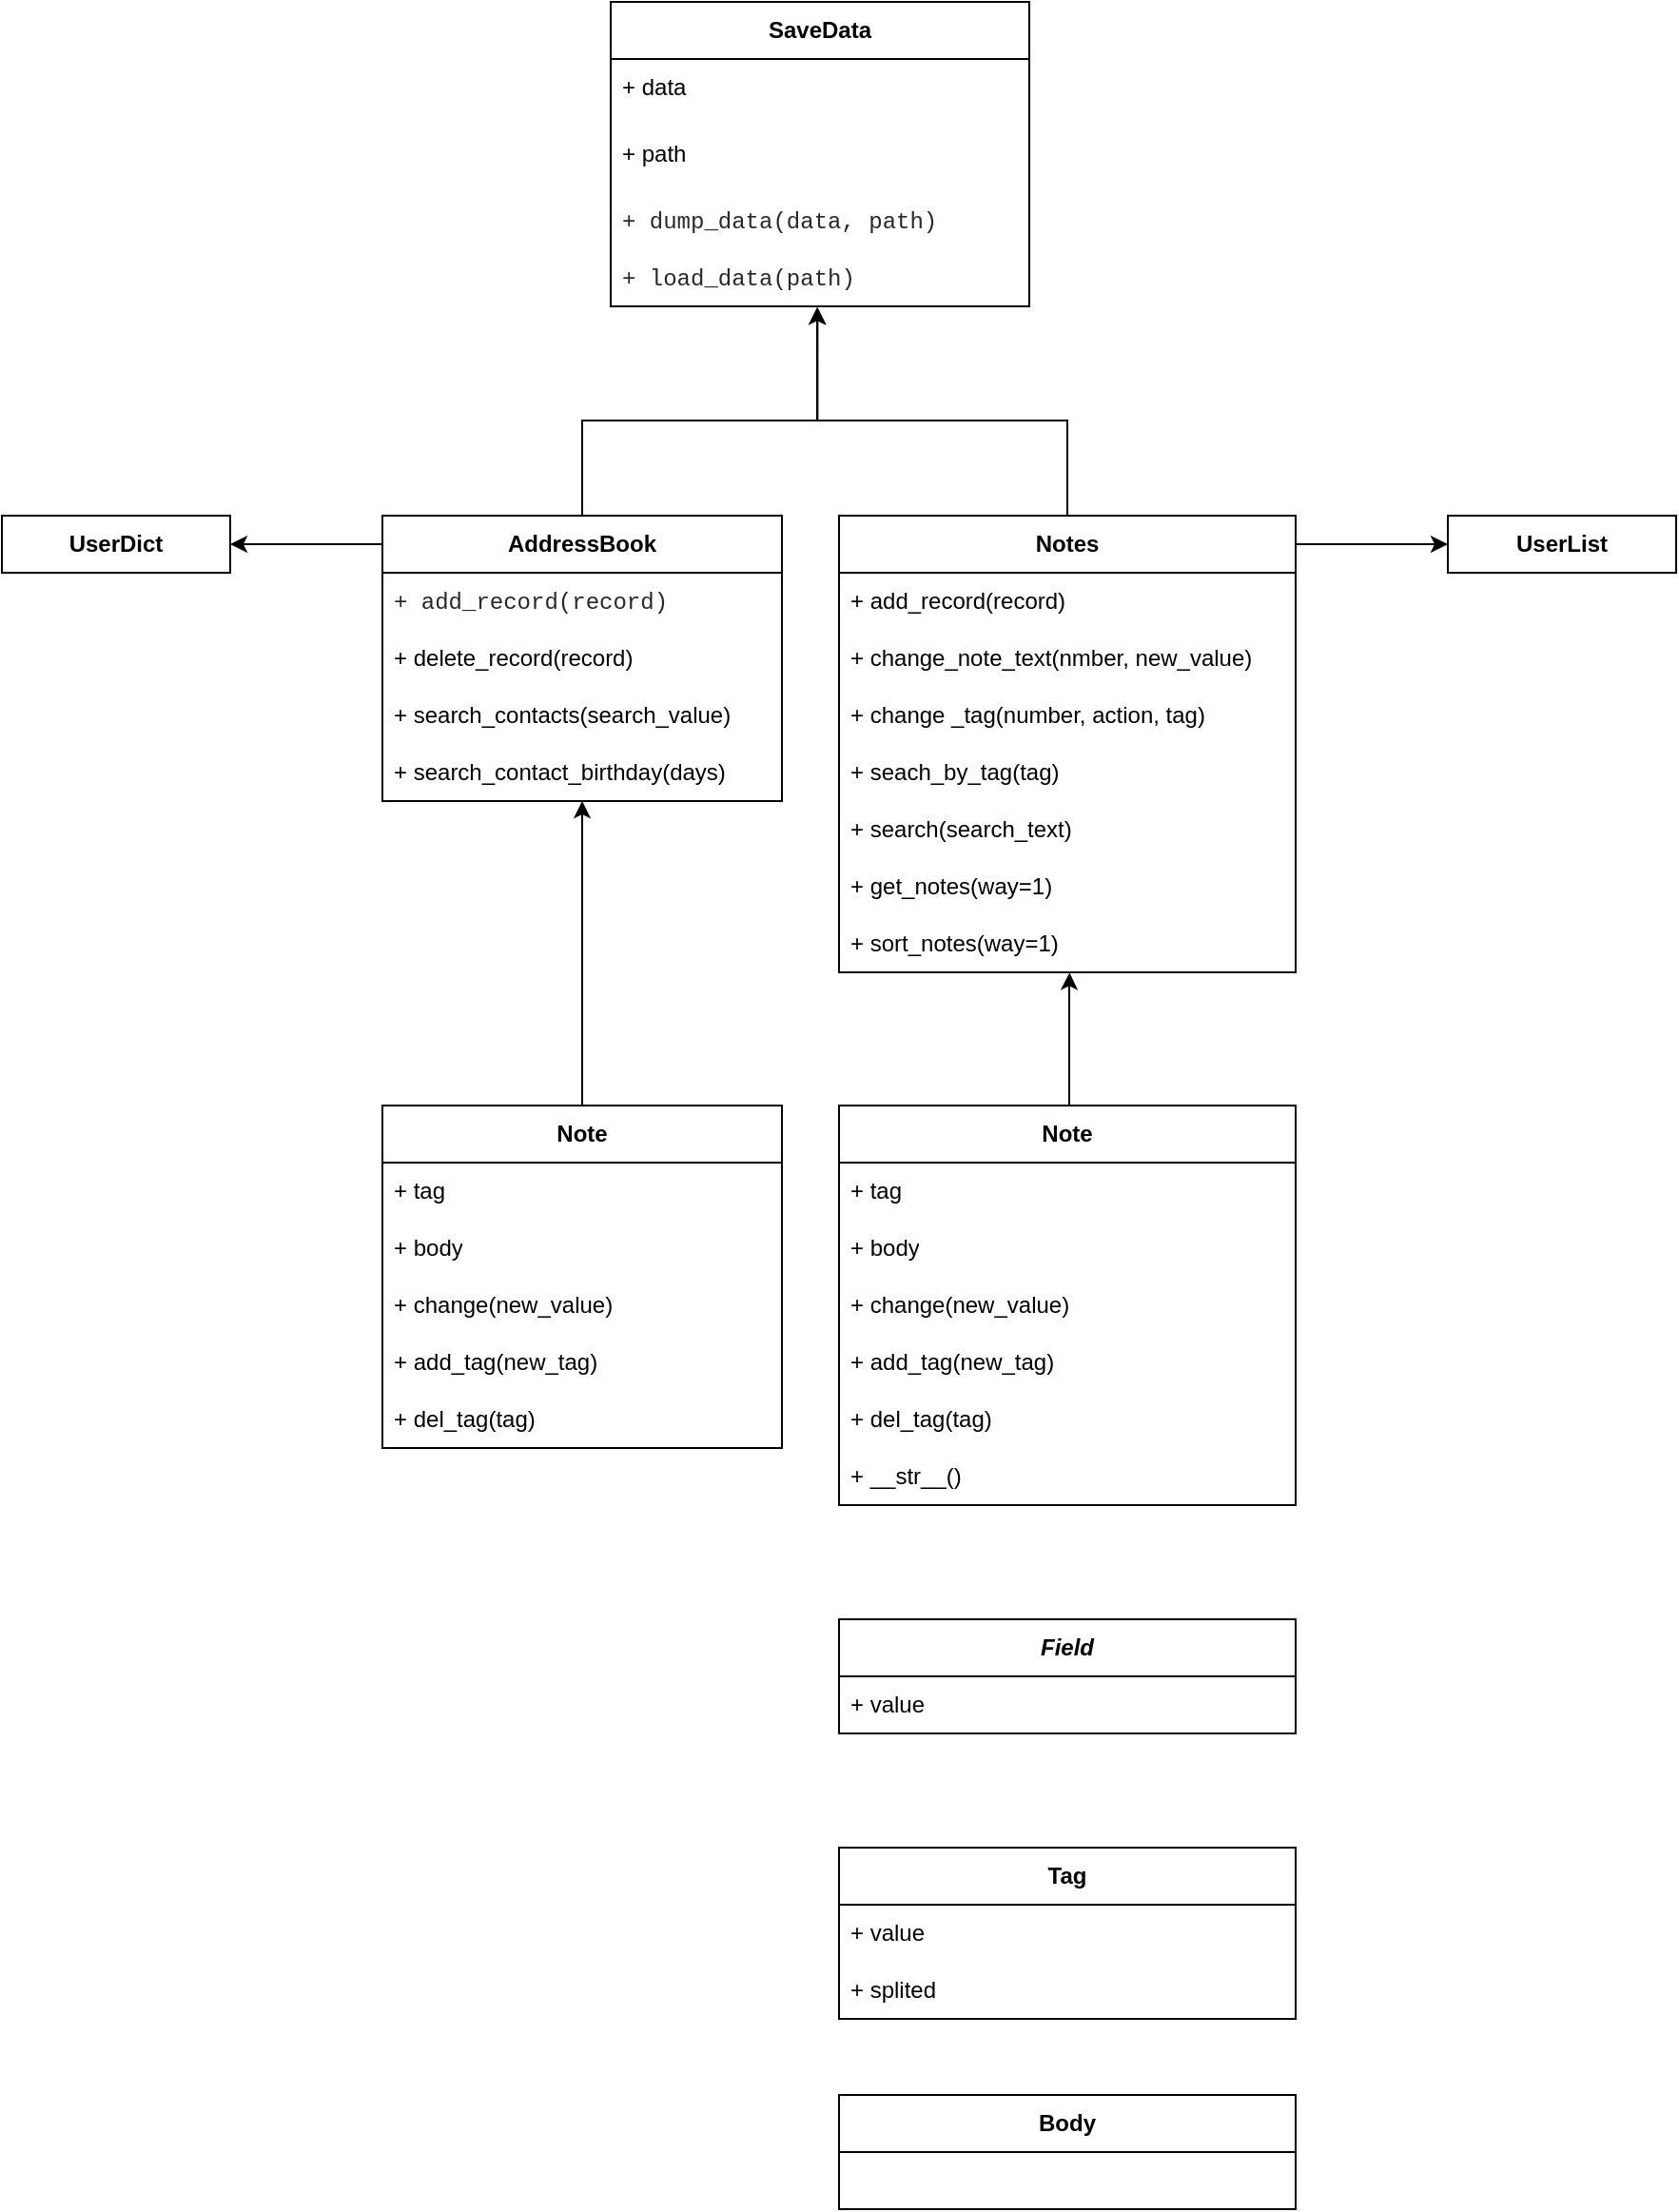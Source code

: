 <mxfile version="20.8.5" type="github">
  <diagram id="C5RBs43oDa-KdzZeNtuy" name="Page-1">
    <mxGraphModel dx="1035" dy="1705" grid="1" gridSize="10" guides="1" tooltips="1" connect="1" arrows="1" fold="1" page="1" pageScale="1" pageWidth="827" pageHeight="1169" math="0" shadow="0">
      <root>
        <mxCell id="WIyWlLk6GJQsqaUBKTNV-0" />
        <mxCell id="WIyWlLk6GJQsqaUBKTNV-1" parent="WIyWlLk6GJQsqaUBKTNV-0" />
        <mxCell id="de7m-z70HbMSXaxPHgT2-0" value="&lt;b&gt;UserDict&lt;/b&gt;" style="rounded=0;whiteSpace=wrap;html=1;" vertex="1" parent="WIyWlLk6GJQsqaUBKTNV-1">
          <mxGeometry x="10" y="210" width="120" height="30" as="geometry" />
        </mxCell>
        <mxCell id="de7m-z70HbMSXaxPHgT2-1" style="edgeStyle=orthogonalEdgeStyle;rounded=0;orthogonalLoop=1;jettySize=auto;html=1;exitX=0.5;exitY=1;exitDx=0;exitDy=0;" edge="1" parent="WIyWlLk6GJQsqaUBKTNV-1" source="de7m-z70HbMSXaxPHgT2-0" target="de7m-z70HbMSXaxPHgT2-0">
          <mxGeometry relative="1" as="geometry" />
        </mxCell>
        <mxCell id="de7m-z70HbMSXaxPHgT2-3" style="edgeStyle=orthogonalEdgeStyle;rounded=0;orthogonalLoop=1;jettySize=auto;html=1;exitX=0.5;exitY=1;exitDx=0;exitDy=0;" edge="1" parent="WIyWlLk6GJQsqaUBKTNV-1" source="de7m-z70HbMSXaxPHgT2-0" target="de7m-z70HbMSXaxPHgT2-0">
          <mxGeometry relative="1" as="geometry" />
        </mxCell>
        <mxCell id="de7m-z70HbMSXaxPHgT2-10" value="&lt;b&gt;UserList&lt;/b&gt;" style="rounded=0;whiteSpace=wrap;html=1;" vertex="1" parent="WIyWlLk6GJQsqaUBKTNV-1">
          <mxGeometry x="770" y="210" width="120" height="30" as="geometry" />
        </mxCell>
        <mxCell id="de7m-z70HbMSXaxPHgT2-33" style="edgeStyle=orthogonalEdgeStyle;rounded=0;orthogonalLoop=1;jettySize=auto;html=1;entryX=0.493;entryY=1.022;entryDx=0;entryDy=0;entryPerimeter=0;strokeColor=default;" edge="1" parent="WIyWlLk6GJQsqaUBKTNV-1" source="de7m-z70HbMSXaxPHgT2-12" target="de7m-z70HbMSXaxPHgT2-24">
          <mxGeometry relative="1" as="geometry">
            <Array as="points">
              <mxPoint x="315" y="160" />
              <mxPoint x="439" y="160" />
            </Array>
          </mxGeometry>
        </mxCell>
        <mxCell id="de7m-z70HbMSXaxPHgT2-35" style="edgeStyle=orthogonalEdgeStyle;rounded=0;orthogonalLoop=1;jettySize=auto;html=1;entryX=1;entryY=0.5;entryDx=0;entryDy=0;strokeColor=default;" edge="1" parent="WIyWlLk6GJQsqaUBKTNV-1" source="de7m-z70HbMSXaxPHgT2-12" target="de7m-z70HbMSXaxPHgT2-0">
          <mxGeometry relative="1" as="geometry">
            <Array as="points">
              <mxPoint x="150" y="225" />
              <mxPoint x="150" y="225" />
            </Array>
          </mxGeometry>
        </mxCell>
        <mxCell id="de7m-z70HbMSXaxPHgT2-12" value="&lt;b&gt;AddressBook&lt;/b&gt;" style="swimlane;fontStyle=0;childLayout=stackLayout;horizontal=1;startSize=30;horizontalStack=0;resizeParent=1;resizeParentMax=0;resizeLast=0;collapsible=1;marginBottom=0;whiteSpace=wrap;html=1;" vertex="1" parent="WIyWlLk6GJQsqaUBKTNV-1">
          <mxGeometry x="210" y="210" width="210" height="150" as="geometry" />
        </mxCell>
        <mxCell id="de7m-z70HbMSXaxPHgT2-13" value="&lt;font face=&quot;ui-monospace, SFMono-Regular, SF Mono, Menlo, Consolas, Liberation Mono, monospace&quot; color=&quot;#24292f&quot;&gt;&lt;span style=&quot;background-color: rgb(255, 255, 255);&quot;&gt;+ add_record(record)&lt;/span&gt;&lt;/font&gt;" style="text;strokeColor=none;fillColor=none;align=left;verticalAlign=middle;spacingLeft=4;spacingRight=4;overflow=hidden;points=[[0,0.5],[1,0.5]];portConstraint=eastwest;rotatable=0;whiteSpace=wrap;html=1;" vertex="1" parent="de7m-z70HbMSXaxPHgT2-12">
          <mxGeometry y="30" width="210" height="30" as="geometry" />
        </mxCell>
        <mxCell id="de7m-z70HbMSXaxPHgT2-27" value="+ delete_record(record)" style="text;strokeColor=none;fillColor=none;align=left;verticalAlign=middle;spacingLeft=4;spacingRight=4;overflow=hidden;points=[[0,0.5],[1,0.5]];portConstraint=eastwest;rotatable=0;whiteSpace=wrap;html=1;" vertex="1" parent="de7m-z70HbMSXaxPHgT2-12">
          <mxGeometry y="60" width="210" height="30" as="geometry" />
        </mxCell>
        <mxCell id="de7m-z70HbMSXaxPHgT2-14" value="+ search_contacts(search_value)" style="text;strokeColor=none;fillColor=none;align=left;verticalAlign=middle;spacingLeft=4;spacingRight=4;overflow=hidden;points=[[0,0.5],[1,0.5]];portConstraint=eastwest;rotatable=0;whiteSpace=wrap;html=1;" vertex="1" parent="de7m-z70HbMSXaxPHgT2-12">
          <mxGeometry y="90" width="210" height="30" as="geometry" />
        </mxCell>
        <mxCell id="de7m-z70HbMSXaxPHgT2-15" value="+ search_contact_birthday(days)" style="text;strokeColor=none;fillColor=none;align=left;verticalAlign=middle;spacingLeft=4;spacingRight=4;overflow=hidden;points=[[0,0.5],[1,0.5]];portConstraint=eastwest;rotatable=0;whiteSpace=wrap;html=1;" vertex="1" parent="de7m-z70HbMSXaxPHgT2-12">
          <mxGeometry y="120" width="210" height="30" as="geometry" />
        </mxCell>
        <mxCell id="de7m-z70HbMSXaxPHgT2-34" style="edgeStyle=orthogonalEdgeStyle;rounded=0;orthogonalLoop=1;jettySize=auto;html=1;strokeColor=default;entryX=0.494;entryY=1.013;entryDx=0;entryDy=0;entryPerimeter=0;" edge="1" parent="WIyWlLk6GJQsqaUBKTNV-1" source="de7m-z70HbMSXaxPHgT2-16" target="de7m-z70HbMSXaxPHgT2-24">
          <mxGeometry relative="1" as="geometry">
            <mxPoint x="460" y="140" as="targetPoint" />
            <Array as="points">
              <mxPoint x="570" y="160" />
              <mxPoint x="439" y="160" />
            </Array>
          </mxGeometry>
        </mxCell>
        <mxCell id="de7m-z70HbMSXaxPHgT2-36" style="edgeStyle=orthogonalEdgeStyle;rounded=0;orthogonalLoop=1;jettySize=auto;html=1;entryX=0;entryY=0.5;entryDx=0;entryDy=0;strokeColor=default;" edge="1" parent="WIyWlLk6GJQsqaUBKTNV-1" source="de7m-z70HbMSXaxPHgT2-16" target="de7m-z70HbMSXaxPHgT2-10">
          <mxGeometry relative="1" as="geometry">
            <Array as="points">
              <mxPoint x="750" y="225" />
              <mxPoint x="750" y="225" />
            </Array>
          </mxGeometry>
        </mxCell>
        <mxCell id="de7m-z70HbMSXaxPHgT2-16" value="&lt;b&gt;Notes&lt;/b&gt;" style="swimlane;fontStyle=0;childLayout=stackLayout;horizontal=1;startSize=30;horizontalStack=0;resizeParent=1;resizeParentMax=0;resizeLast=0;collapsible=1;marginBottom=0;whiteSpace=wrap;html=1;" vertex="1" parent="WIyWlLk6GJQsqaUBKTNV-1">
          <mxGeometry x="450" y="210" width="240" height="240" as="geometry" />
        </mxCell>
        <mxCell id="de7m-z70HbMSXaxPHgT2-17" value="+ add_record(record)" style="text;strokeColor=none;fillColor=none;align=left;verticalAlign=middle;spacingLeft=4;spacingRight=4;overflow=hidden;points=[[0,0.5],[1,0.5]];portConstraint=eastwest;rotatable=0;whiteSpace=wrap;html=1;" vertex="1" parent="de7m-z70HbMSXaxPHgT2-16">
          <mxGeometry y="30" width="240" height="30" as="geometry" />
        </mxCell>
        <mxCell id="de7m-z70HbMSXaxPHgT2-18" value="+ change_note_text(nmber, new_value)" style="text;strokeColor=none;fillColor=none;align=left;verticalAlign=middle;spacingLeft=4;spacingRight=4;overflow=hidden;points=[[0,0.5],[1,0.5]];portConstraint=eastwest;rotatable=0;whiteSpace=wrap;html=1;" vertex="1" parent="de7m-z70HbMSXaxPHgT2-16">
          <mxGeometry y="60" width="240" height="30" as="geometry" />
        </mxCell>
        <mxCell id="de7m-z70HbMSXaxPHgT2-28" value="+ change _tag(number, action, tag)" style="text;strokeColor=none;fillColor=none;align=left;verticalAlign=middle;spacingLeft=4;spacingRight=4;overflow=hidden;points=[[0,0.5],[1,0.5]];portConstraint=eastwest;rotatable=0;whiteSpace=wrap;html=1;" vertex="1" parent="de7m-z70HbMSXaxPHgT2-16">
          <mxGeometry y="90" width="240" height="30" as="geometry" />
        </mxCell>
        <mxCell id="de7m-z70HbMSXaxPHgT2-29" value="+ seach_by_tag(tag)" style="text;strokeColor=none;fillColor=none;align=left;verticalAlign=middle;spacingLeft=4;spacingRight=4;overflow=hidden;points=[[0,0.5],[1,0.5]];portConstraint=eastwest;rotatable=0;whiteSpace=wrap;html=1;" vertex="1" parent="de7m-z70HbMSXaxPHgT2-16">
          <mxGeometry y="120" width="240" height="30" as="geometry" />
        </mxCell>
        <mxCell id="de7m-z70HbMSXaxPHgT2-30" value="+ search(search_text)" style="text;strokeColor=none;fillColor=none;align=left;verticalAlign=middle;spacingLeft=4;spacingRight=4;overflow=hidden;points=[[0,0.5],[1,0.5]];portConstraint=eastwest;rotatable=0;whiteSpace=wrap;html=1;" vertex="1" parent="de7m-z70HbMSXaxPHgT2-16">
          <mxGeometry y="150" width="240" height="30" as="geometry" />
        </mxCell>
        <mxCell id="de7m-z70HbMSXaxPHgT2-19" value="+ get_notes(way=1)" style="text;strokeColor=none;fillColor=none;align=left;verticalAlign=middle;spacingLeft=4;spacingRight=4;overflow=hidden;points=[[0,0.5],[1,0.5]];portConstraint=eastwest;rotatable=0;whiteSpace=wrap;html=1;" vertex="1" parent="de7m-z70HbMSXaxPHgT2-16">
          <mxGeometry y="180" width="240" height="30" as="geometry" />
        </mxCell>
        <mxCell id="de7m-z70HbMSXaxPHgT2-32" value="+ sort_notes(way=1)" style="text;strokeColor=none;fillColor=none;align=left;verticalAlign=middle;spacingLeft=4;spacingRight=4;overflow=hidden;points=[[0,0.5],[1,0.5]];portConstraint=eastwest;rotatable=0;whiteSpace=wrap;html=1;" vertex="1" parent="de7m-z70HbMSXaxPHgT2-16">
          <mxGeometry y="210" width="240" height="30" as="geometry" />
        </mxCell>
        <mxCell id="de7m-z70HbMSXaxPHgT2-20" value="&lt;b&gt;SaveData&lt;/b&gt;" style="swimlane;fontStyle=0;childLayout=stackLayout;horizontal=1;startSize=30;horizontalStack=0;resizeParent=1;resizeParentMax=0;resizeLast=0;collapsible=1;marginBottom=0;whiteSpace=wrap;html=1;" vertex="1" parent="WIyWlLk6GJQsqaUBKTNV-1">
          <mxGeometry x="330" y="-60" width="220" height="160" as="geometry">
            <mxRectangle x="350" y="-60" width="90" height="30" as="alternateBounds" />
          </mxGeometry>
        </mxCell>
        <mxCell id="de7m-z70HbMSXaxPHgT2-21" value="+ data" style="text;strokeColor=none;fillColor=none;align=left;verticalAlign=middle;spacingLeft=4;spacingRight=4;overflow=hidden;points=[[0,0.5],[1,0.5]];portConstraint=eastwest;rotatable=0;whiteSpace=wrap;html=1;" vertex="1" parent="de7m-z70HbMSXaxPHgT2-20">
          <mxGeometry y="30" width="220" height="30" as="geometry" />
        </mxCell>
        <mxCell id="de7m-z70HbMSXaxPHgT2-22" value="+ path" style="text;strokeColor=none;fillColor=none;align=left;verticalAlign=middle;spacingLeft=4;spacingRight=4;overflow=hidden;points=[[0,0.5],[1,0.5]];portConstraint=eastwest;rotatable=0;whiteSpace=wrap;html=1;" vertex="1" parent="de7m-z70HbMSXaxPHgT2-20">
          <mxGeometry y="60" width="220" height="40" as="geometry" />
        </mxCell>
        <mxCell id="de7m-z70HbMSXaxPHgT2-26" value="&lt;font face=&quot;ui-monospace, SFMono-Regular, SF Mono, Menlo, Consolas, Liberation Mono, monospace&quot; color=&quot;#24292f&quot;&gt;&lt;span style=&quot;background-color: rgb(255, 255, 255);&quot;&gt;+ dump_data(data, path)&lt;/span&gt;&lt;/font&gt;" style="text;strokeColor=none;fillColor=none;align=left;verticalAlign=middle;spacingLeft=4;spacingRight=4;overflow=hidden;points=[[0,0.5],[1,0.5]];portConstraint=eastwest;rotatable=0;whiteSpace=wrap;html=1;" vertex="1" parent="de7m-z70HbMSXaxPHgT2-20">
          <mxGeometry y="100" width="220" height="30" as="geometry" />
        </mxCell>
        <mxCell id="de7m-z70HbMSXaxPHgT2-24" value="&lt;font face=&quot;ui-monospace, SFMono-Regular, SF Mono, Menlo, Consolas, Liberation Mono, monospace&quot; color=&quot;#24292f&quot;&gt;&lt;span style=&quot;background-color: rgb(255, 255, 255);&quot;&gt;+ load_data(path)&lt;/span&gt;&lt;/font&gt;" style="text;strokeColor=none;fillColor=none;align=left;verticalAlign=middle;spacingLeft=4;spacingRight=4;overflow=hidden;points=[[0,0.5],[1,0.5]];portConstraint=eastwest;rotatable=0;whiteSpace=wrap;html=1;" vertex="1" parent="de7m-z70HbMSXaxPHgT2-20">
          <mxGeometry y="130" width="220" height="30" as="geometry" />
        </mxCell>
        <mxCell id="de7m-z70HbMSXaxPHgT2-45" style="edgeStyle=orthogonalEdgeStyle;rounded=0;orthogonalLoop=1;jettySize=auto;html=1;strokeColor=default;entryX=0.505;entryY=1.006;entryDx=0;entryDy=0;entryPerimeter=0;" edge="1" parent="WIyWlLk6GJQsqaUBKTNV-1" source="de7m-z70HbMSXaxPHgT2-37" target="de7m-z70HbMSXaxPHgT2-32">
          <mxGeometry relative="1" as="geometry">
            <mxPoint x="570" y="460" as="targetPoint" />
            <Array as="points">
              <mxPoint x="571" y="460" />
              <mxPoint x="571" y="460" />
            </Array>
          </mxGeometry>
        </mxCell>
        <mxCell id="de7m-z70HbMSXaxPHgT2-37" value="&lt;b&gt;Note&lt;/b&gt;" style="swimlane;fontStyle=0;childLayout=stackLayout;horizontal=1;startSize=30;horizontalStack=0;resizeParent=1;resizeParentMax=0;resizeLast=0;collapsible=1;marginBottom=0;whiteSpace=wrap;html=1;" vertex="1" parent="WIyWlLk6GJQsqaUBKTNV-1">
          <mxGeometry x="450" y="520" width="240" height="210" as="geometry" />
        </mxCell>
        <mxCell id="de7m-z70HbMSXaxPHgT2-38" value="+ tag" style="text;strokeColor=none;fillColor=none;align=left;verticalAlign=middle;spacingLeft=4;spacingRight=4;overflow=hidden;points=[[0,0.5],[1,0.5]];portConstraint=eastwest;rotatable=0;whiteSpace=wrap;html=1;" vertex="1" parent="de7m-z70HbMSXaxPHgT2-37">
          <mxGeometry y="30" width="240" height="30" as="geometry" />
        </mxCell>
        <mxCell id="de7m-z70HbMSXaxPHgT2-39" value="+ body" style="text;strokeColor=none;fillColor=none;align=left;verticalAlign=middle;spacingLeft=4;spacingRight=4;overflow=hidden;points=[[0,0.5],[1,0.5]];portConstraint=eastwest;rotatable=0;whiteSpace=wrap;html=1;" vertex="1" parent="de7m-z70HbMSXaxPHgT2-37">
          <mxGeometry y="60" width="240" height="30" as="geometry" />
        </mxCell>
        <mxCell id="de7m-z70HbMSXaxPHgT2-40" value="+ change(new_value)" style="text;strokeColor=none;fillColor=none;align=left;verticalAlign=middle;spacingLeft=4;spacingRight=4;overflow=hidden;points=[[0,0.5],[1,0.5]];portConstraint=eastwest;rotatable=0;whiteSpace=wrap;html=1;" vertex="1" parent="de7m-z70HbMSXaxPHgT2-37">
          <mxGeometry y="90" width="240" height="30" as="geometry" />
        </mxCell>
        <mxCell id="de7m-z70HbMSXaxPHgT2-41" value="+ add_tag(new_tag)" style="text;strokeColor=none;fillColor=none;align=left;verticalAlign=middle;spacingLeft=4;spacingRight=4;overflow=hidden;points=[[0,0.5],[1,0.5]];portConstraint=eastwest;rotatable=0;whiteSpace=wrap;html=1;" vertex="1" parent="de7m-z70HbMSXaxPHgT2-37">
          <mxGeometry y="120" width="240" height="30" as="geometry" />
        </mxCell>
        <mxCell id="de7m-z70HbMSXaxPHgT2-42" value="+ del_tag(tag)" style="text;strokeColor=none;fillColor=none;align=left;verticalAlign=middle;spacingLeft=4;spacingRight=4;overflow=hidden;points=[[0,0.5],[1,0.5]];portConstraint=eastwest;rotatable=0;whiteSpace=wrap;html=1;" vertex="1" parent="de7m-z70HbMSXaxPHgT2-37">
          <mxGeometry y="150" width="240" height="30" as="geometry" />
        </mxCell>
        <mxCell id="de7m-z70HbMSXaxPHgT2-53" value="+ __str__()" style="text;strokeColor=none;fillColor=none;align=left;verticalAlign=middle;spacingLeft=4;spacingRight=4;overflow=hidden;points=[[0,0.5],[1,0.5]];portConstraint=eastwest;rotatable=0;whiteSpace=wrap;html=1;" vertex="1" parent="de7m-z70HbMSXaxPHgT2-37">
          <mxGeometry y="180" width="240" height="30" as="geometry" />
        </mxCell>
        <mxCell id="de7m-z70HbMSXaxPHgT2-52" style="edgeStyle=orthogonalEdgeStyle;rounded=0;orthogonalLoop=1;jettySize=auto;html=1;strokeColor=default;" edge="1" parent="WIyWlLk6GJQsqaUBKTNV-1" source="de7m-z70HbMSXaxPHgT2-46">
          <mxGeometry relative="1" as="geometry">
            <mxPoint x="315" y="360" as="targetPoint" />
          </mxGeometry>
        </mxCell>
        <mxCell id="de7m-z70HbMSXaxPHgT2-46" value="&lt;b&gt;Note&lt;/b&gt;" style="swimlane;fontStyle=0;childLayout=stackLayout;horizontal=1;startSize=30;horizontalStack=0;resizeParent=1;resizeParentMax=0;resizeLast=0;collapsible=1;marginBottom=0;whiteSpace=wrap;html=1;" vertex="1" parent="WIyWlLk6GJQsqaUBKTNV-1">
          <mxGeometry x="210" y="520" width="210" height="180" as="geometry" />
        </mxCell>
        <mxCell id="de7m-z70HbMSXaxPHgT2-47" value="+ tag" style="text;strokeColor=none;fillColor=none;align=left;verticalAlign=middle;spacingLeft=4;spacingRight=4;overflow=hidden;points=[[0,0.5],[1,0.5]];portConstraint=eastwest;rotatable=0;whiteSpace=wrap;html=1;" vertex="1" parent="de7m-z70HbMSXaxPHgT2-46">
          <mxGeometry y="30" width="210" height="30" as="geometry" />
        </mxCell>
        <mxCell id="de7m-z70HbMSXaxPHgT2-48" value="+ body" style="text;strokeColor=none;fillColor=none;align=left;verticalAlign=middle;spacingLeft=4;spacingRight=4;overflow=hidden;points=[[0,0.5],[1,0.5]];portConstraint=eastwest;rotatable=0;whiteSpace=wrap;html=1;" vertex="1" parent="de7m-z70HbMSXaxPHgT2-46">
          <mxGeometry y="60" width="210" height="30" as="geometry" />
        </mxCell>
        <mxCell id="de7m-z70HbMSXaxPHgT2-49" value="+ change(new_value)" style="text;strokeColor=none;fillColor=none;align=left;verticalAlign=middle;spacingLeft=4;spacingRight=4;overflow=hidden;points=[[0,0.5],[1,0.5]];portConstraint=eastwest;rotatable=0;whiteSpace=wrap;html=1;" vertex="1" parent="de7m-z70HbMSXaxPHgT2-46">
          <mxGeometry y="90" width="210" height="30" as="geometry" />
        </mxCell>
        <mxCell id="de7m-z70HbMSXaxPHgT2-50" value="+ add_tag(new_tag)" style="text;strokeColor=none;fillColor=none;align=left;verticalAlign=middle;spacingLeft=4;spacingRight=4;overflow=hidden;points=[[0,0.5],[1,0.5]];portConstraint=eastwest;rotatable=0;whiteSpace=wrap;html=1;" vertex="1" parent="de7m-z70HbMSXaxPHgT2-46">
          <mxGeometry y="120" width="210" height="30" as="geometry" />
        </mxCell>
        <mxCell id="de7m-z70HbMSXaxPHgT2-51" value="+ del_tag(tag)" style="text;strokeColor=none;fillColor=none;align=left;verticalAlign=middle;spacingLeft=4;spacingRight=4;overflow=hidden;points=[[0,0.5],[1,0.5]];portConstraint=eastwest;rotatable=0;whiteSpace=wrap;html=1;" vertex="1" parent="de7m-z70HbMSXaxPHgT2-46">
          <mxGeometry y="150" width="210" height="30" as="geometry" />
        </mxCell>
        <mxCell id="de7m-z70HbMSXaxPHgT2-54" value="&lt;b&gt;&lt;i&gt;Field&lt;/i&gt;&lt;/b&gt;" style="swimlane;fontStyle=0;childLayout=stackLayout;horizontal=1;startSize=30;horizontalStack=0;resizeParent=1;resizeParentMax=0;resizeLast=0;collapsible=1;marginBottom=0;whiteSpace=wrap;html=1;" vertex="1" parent="WIyWlLk6GJQsqaUBKTNV-1">
          <mxGeometry x="450" y="790" width="240" height="60" as="geometry" />
        </mxCell>
        <mxCell id="de7m-z70HbMSXaxPHgT2-55" value="+ value" style="text;strokeColor=none;fillColor=none;align=left;verticalAlign=middle;spacingLeft=4;spacingRight=4;overflow=hidden;points=[[0,0.5],[1,0.5]];portConstraint=eastwest;rotatable=0;whiteSpace=wrap;html=1;" vertex="1" parent="de7m-z70HbMSXaxPHgT2-54">
          <mxGeometry y="30" width="240" height="30" as="geometry" />
        </mxCell>
        <mxCell id="de7m-z70HbMSXaxPHgT2-61" value="&lt;b&gt;Tag&lt;/b&gt;" style="swimlane;fontStyle=0;childLayout=stackLayout;horizontal=1;startSize=30;horizontalStack=0;resizeParent=1;resizeParentMax=0;resizeLast=0;collapsible=1;marginBottom=0;whiteSpace=wrap;html=1;" vertex="1" parent="WIyWlLk6GJQsqaUBKTNV-1">
          <mxGeometry x="450" y="910" width="240" height="90" as="geometry" />
        </mxCell>
        <mxCell id="de7m-z70HbMSXaxPHgT2-62" value="+ value" style="text;strokeColor=none;fillColor=none;align=left;verticalAlign=middle;spacingLeft=4;spacingRight=4;overflow=hidden;points=[[0,0.5],[1,0.5]];portConstraint=eastwest;rotatable=0;whiteSpace=wrap;html=1;" vertex="1" parent="de7m-z70HbMSXaxPHgT2-61">
          <mxGeometry y="30" width="240" height="30" as="geometry" />
        </mxCell>
        <mxCell id="de7m-z70HbMSXaxPHgT2-63" value="+ splited" style="text;strokeColor=none;fillColor=none;align=left;verticalAlign=middle;spacingLeft=4;spacingRight=4;overflow=hidden;points=[[0,0.5],[1,0.5]];portConstraint=eastwest;rotatable=0;whiteSpace=wrap;html=1;" vertex="1" parent="de7m-z70HbMSXaxPHgT2-61">
          <mxGeometry y="60" width="240" height="30" as="geometry" />
        </mxCell>
        <mxCell id="de7m-z70HbMSXaxPHgT2-68" value="&lt;b&gt;Body&lt;/b&gt;" style="swimlane;fontStyle=0;childLayout=stackLayout;horizontal=1;startSize=30;horizontalStack=0;resizeParent=1;resizeParentMax=0;resizeLast=0;collapsible=1;marginBottom=0;whiteSpace=wrap;html=1;" vertex="1" parent="WIyWlLk6GJQsqaUBKTNV-1">
          <mxGeometry x="450" y="1040" width="240" height="60" as="geometry" />
        </mxCell>
      </root>
    </mxGraphModel>
  </diagram>
</mxfile>
